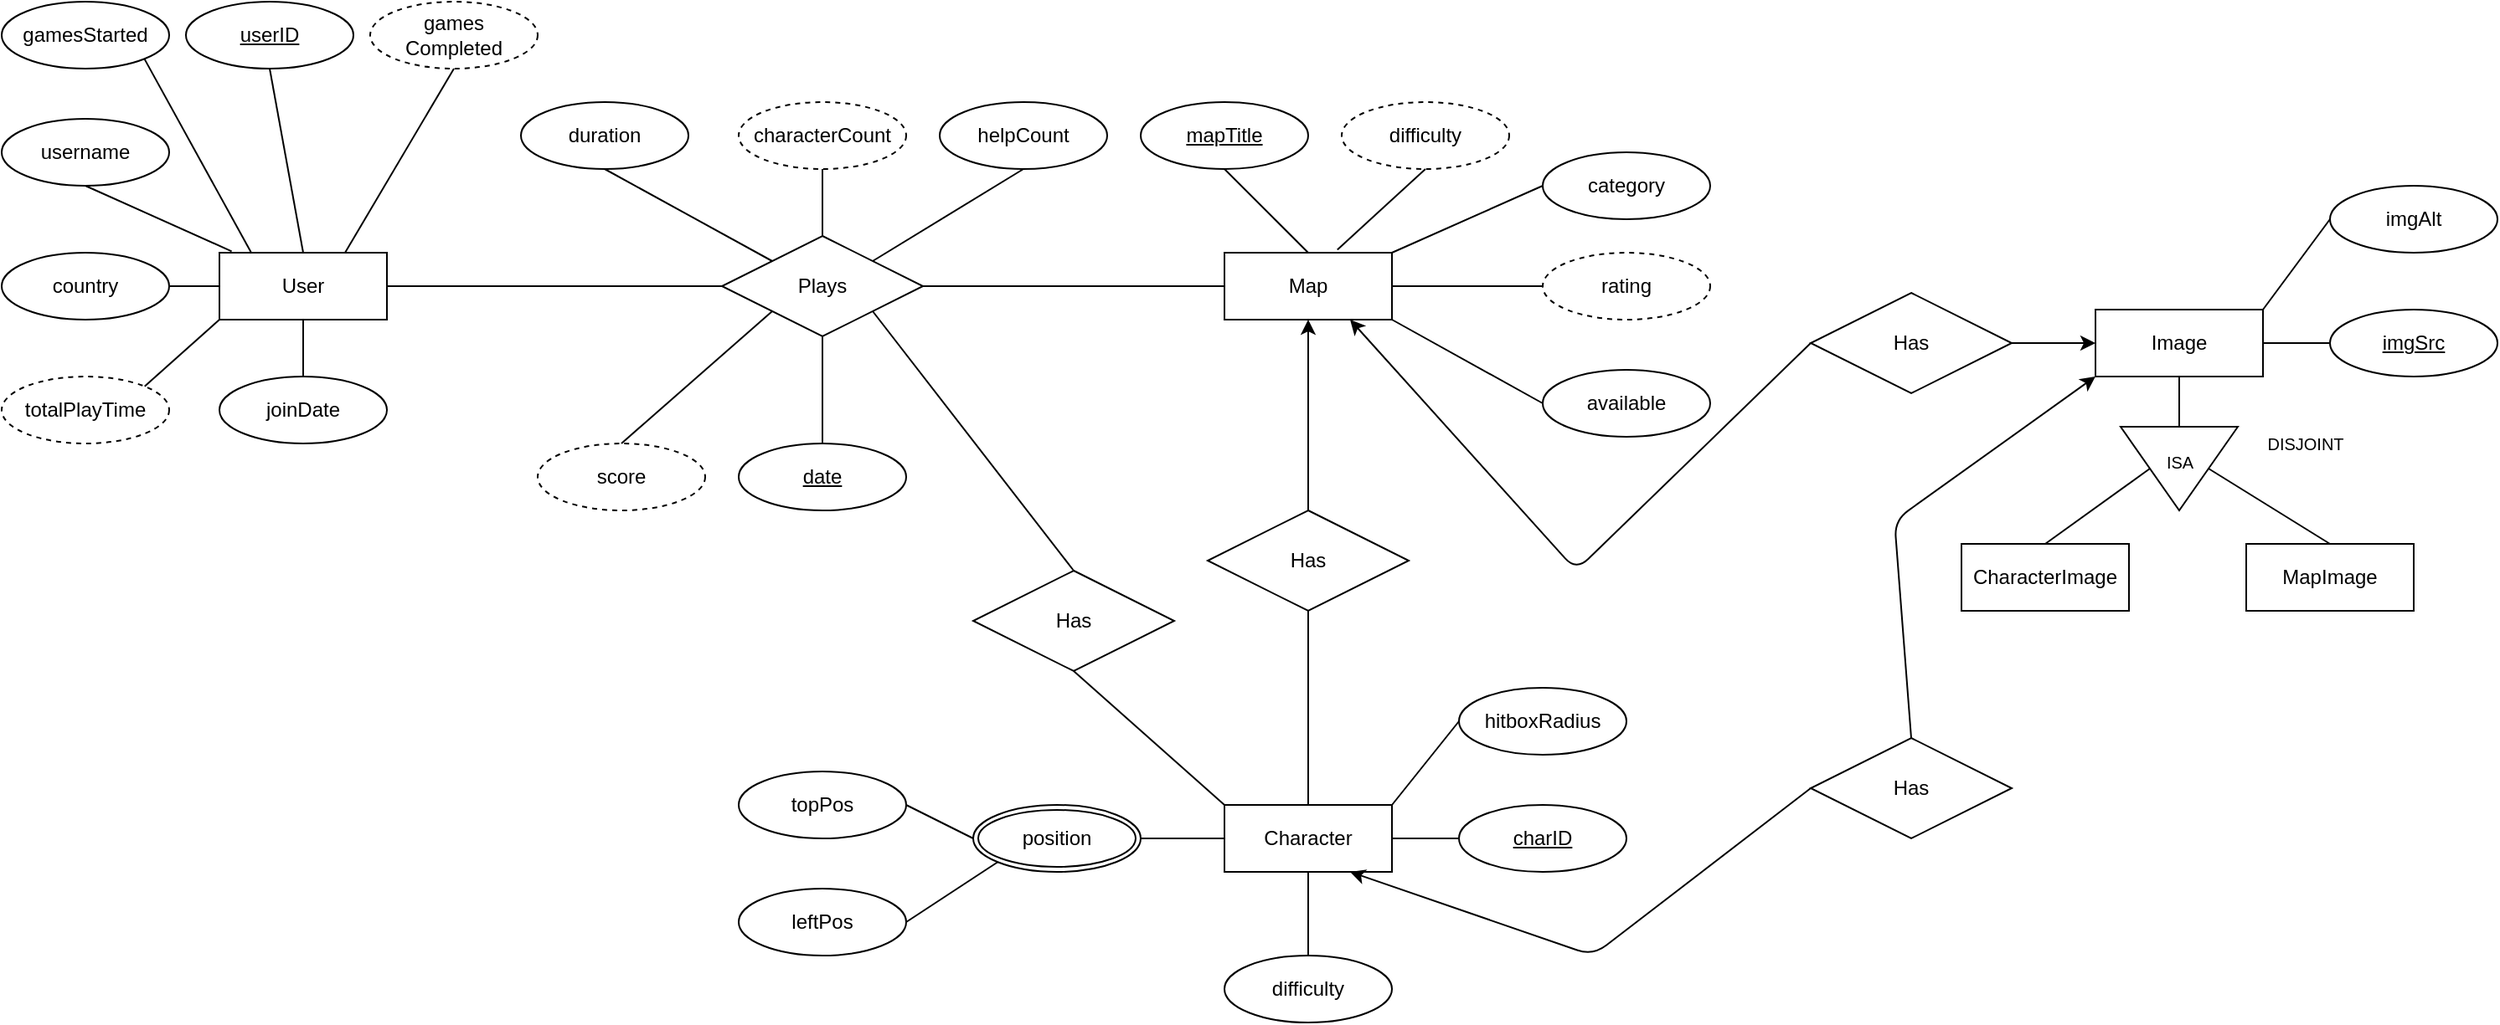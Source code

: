 <mxfile>
    <diagram id="AsM-yAR2kF_NrG1EiAPU" name="Page-1">
        <mxGraphModel dx="431" dy="331" grid="1" gridSize="10" guides="1" tooltips="1" connect="1" arrows="1" fold="1" page="1" pageScale="1" pageWidth="1169" pageHeight="827" math="0" shadow="0">
            <root>
                <mxCell id="0"/>
                <mxCell id="1" parent="0"/>
                <mxCell id="2" value="User" style="whiteSpace=wrap;html=1;align=center;" parent="1" vertex="1">
                    <mxGeometry x="160" y="300" width="100" height="40" as="geometry"/>
                </mxCell>
                <mxCell id="3" value="Map" style="whiteSpace=wrap;html=1;align=center;" parent="1" vertex="1">
                    <mxGeometry x="760" y="300" width="100" height="40" as="geometry"/>
                </mxCell>
                <mxCell id="4" value="&lt;u&gt;userID&lt;/u&gt;" style="ellipse;whiteSpace=wrap;html=1;align=center;" parent="1" vertex="1">
                    <mxGeometry x="140" y="150" width="100" height="40" as="geometry"/>
                </mxCell>
                <mxCell id="5" value="joinDate" style="ellipse;whiteSpace=wrap;html=1;align=center;" parent="1" vertex="1">
                    <mxGeometry x="160" y="374" width="100" height="40" as="geometry"/>
                </mxCell>
                <mxCell id="6" value="country" style="ellipse;whiteSpace=wrap;html=1;align=center;" parent="1" vertex="1">
                    <mxGeometry x="30" y="300" width="100" height="40" as="geometry"/>
                </mxCell>
                <mxCell id="8" value="Plays" style="shape=rhombus;perimeter=rhombusPerimeter;whiteSpace=wrap;html=1;align=center;" parent="1" vertex="1">
                    <mxGeometry x="460" y="290" width="120" height="60" as="geometry"/>
                </mxCell>
                <mxCell id="9" value="" style="endArrow=none;html=1;rounded=0;exitX=0;exitY=0.5;exitDx=0;exitDy=0;entryX=1;entryY=0.5;entryDx=0;entryDy=0;" parent="1" source="8" target="2" edge="1">
                    <mxGeometry relative="1" as="geometry">
                        <mxPoint x="722.5" y="351.5" as="sourcePoint"/>
                        <mxPoint x="550" y="290" as="targetPoint"/>
                    </mxGeometry>
                </mxCell>
                <mxCell id="10" value="" style="endArrow=none;html=1;rounded=0;exitX=0;exitY=0.5;exitDx=0;exitDy=0;entryX=1;entryY=0.5;entryDx=0;entryDy=0;" parent="1" source="3" target="8" edge="1">
                    <mxGeometry relative="1" as="geometry">
                        <mxPoint x="722.5" y="351.5" as="sourcePoint"/>
                        <mxPoint x="550" y="290" as="targetPoint"/>
                    </mxGeometry>
                </mxCell>
                <mxCell id="12" value="&lt;u&gt;date&lt;/u&gt;" style="ellipse;whiteSpace=wrap;html=1;align=center;" parent="1" vertex="1">
                    <mxGeometry x="470" y="414" width="100" height="40" as="geometry"/>
                </mxCell>
                <mxCell id="13" value="duration" style="ellipse;whiteSpace=wrap;html=1;align=center;" parent="1" vertex="1">
                    <mxGeometry x="340" y="210" width="100" height="40" as="geometry"/>
                </mxCell>
                <mxCell id="15" value="helpCount" style="ellipse;whiteSpace=wrap;html=1;align=center;" parent="1" vertex="1">
                    <mxGeometry x="590" y="210" width="100" height="40" as="geometry"/>
                </mxCell>
                <mxCell id="16" value="score" style="ellipse;whiteSpace=wrap;html=1;align=center;dashed=1;" parent="1" vertex="1">
                    <mxGeometry x="350" y="414" width="100" height="40" as="geometry"/>
                </mxCell>
                <mxCell id="17" value="&lt;u&gt;mapTitle&lt;/u&gt;" style="ellipse;whiteSpace=wrap;html=1;align=center;" parent="1" vertex="1">
                    <mxGeometry x="710" y="210" width="100" height="40" as="geometry"/>
                </mxCell>
                <mxCell id="18" value="" style="endArrow=none;html=1;rounded=0;exitX=0.5;exitY=0;exitDx=0;exitDy=0;entryX=0.5;entryY=1;entryDx=0;entryDy=0;" parent="1" source="3" target="17" edge="1">
                    <mxGeometry relative="1" as="geometry">
                        <mxPoint x="802.5" y="411.5" as="sourcePoint"/>
                        <mxPoint x="630" y="350" as="targetPoint"/>
                    </mxGeometry>
                </mxCell>
                <mxCell id="19" value="" style="endArrow=none;html=1;rounded=0;exitX=0.5;exitY=0;exitDx=0;exitDy=0;entryX=0.5;entryY=1;entryDx=0;entryDy=0;" parent="1" source="12" target="8" edge="1">
                    <mxGeometry relative="1" as="geometry">
                        <mxPoint x="732.5" y="421.5" as="sourcePoint"/>
                        <mxPoint x="560" y="360" as="targetPoint"/>
                    </mxGeometry>
                </mxCell>
                <mxCell id="20" value="" style="endArrow=none;html=1;rounded=0;exitX=0.5;exitY=1;exitDx=0;exitDy=0;entryX=0;entryY=0;entryDx=0;entryDy=0;" parent="1" source="13" target="8" edge="1">
                    <mxGeometry relative="1" as="geometry">
                        <mxPoint x="732.5" y="421.5" as="sourcePoint"/>
                        <mxPoint x="560" y="360" as="targetPoint"/>
                    </mxGeometry>
                </mxCell>
                <mxCell id="21" value="" style="endArrow=none;html=1;rounded=0;exitX=0.5;exitY=0;exitDx=0;exitDy=0;entryX=0;entryY=1;entryDx=0;entryDy=0;" parent="1" source="16" target="8" edge="1">
                    <mxGeometry relative="1" as="geometry">
                        <mxPoint x="732.5" y="421.5" as="sourcePoint"/>
                        <mxPoint x="560" y="360" as="targetPoint"/>
                    </mxGeometry>
                </mxCell>
                <mxCell id="22" value="" style="endArrow=none;html=1;rounded=0;exitX=1;exitY=0;exitDx=0;exitDy=0;entryX=0.5;entryY=1;entryDx=0;entryDy=0;" parent="1" source="8" target="15" edge="1">
                    <mxGeometry relative="1" as="geometry">
                        <mxPoint x="732.5" y="421.5" as="sourcePoint"/>
                        <mxPoint x="560" y="360" as="targetPoint"/>
                    </mxGeometry>
                </mxCell>
                <mxCell id="24" value="" style="endArrow=none;html=1;rounded=0;exitX=0.5;exitY=0;exitDx=0;exitDy=0;entryX=0.5;entryY=1;entryDx=0;entryDy=0;" parent="1" source="2" target="4" edge="1">
                    <mxGeometry relative="1" as="geometry">
                        <mxPoint x="472.5" y="351.5" as="sourcePoint"/>
                        <mxPoint x="300" y="290" as="targetPoint"/>
                    </mxGeometry>
                </mxCell>
                <mxCell id="25" value="" style="endArrow=none;html=1;rounded=0;exitX=0;exitY=0.5;exitDx=0;exitDy=0;entryX=1;entryY=0.5;entryDx=0;entryDy=0;" parent="1" source="2" target="6" edge="1">
                    <mxGeometry relative="1" as="geometry">
                        <mxPoint x="472.5" y="351.5" as="sourcePoint"/>
                        <mxPoint x="300" y="290" as="targetPoint"/>
                    </mxGeometry>
                </mxCell>
                <mxCell id="26" value="" style="endArrow=none;html=1;rounded=0;exitX=0.5;exitY=0;exitDx=0;exitDy=0;entryX=0.5;entryY=1;entryDx=0;entryDy=0;" parent="1" source="5" target="2" edge="1">
                    <mxGeometry relative="1" as="geometry">
                        <mxPoint x="472.5" y="351.5" as="sourcePoint"/>
                        <mxPoint x="300" y="290" as="targetPoint"/>
                    </mxGeometry>
                </mxCell>
                <mxCell id="27" value="username" style="ellipse;whiteSpace=wrap;html=1;align=center;" parent="1" vertex="1">
                    <mxGeometry x="30" y="220" width="100" height="40" as="geometry"/>
                </mxCell>
                <mxCell id="28" value="" style="endArrow=none;html=1;rounded=0;exitX=0.073;exitY=-0.021;exitDx=0;exitDy=0;entryX=0.5;entryY=1;entryDx=0;entryDy=0;exitPerimeter=0;" parent="1" source="2" target="27" edge="1">
                    <mxGeometry relative="1" as="geometry">
                        <mxPoint x="462.5" y="341.5" as="sourcePoint"/>
                        <mxPoint x="290" y="280" as="targetPoint"/>
                    </mxGeometry>
                </mxCell>
                <mxCell id="29" value="Character" style="whiteSpace=wrap;html=1;align=center;" parent="1" vertex="1">
                    <mxGeometry x="760" y="630" width="100" height="40" as="geometry"/>
                </mxCell>
                <mxCell id="34" style="edgeStyle=none;html=1;exitX=0.5;exitY=0;exitDx=0;exitDy=0;" parent="1" source="32" target="3" edge="1">
                    <mxGeometry relative="1" as="geometry"/>
                </mxCell>
                <mxCell id="32" value="Has" style="shape=rhombus;perimeter=rhombusPerimeter;whiteSpace=wrap;html=1;align=center;" parent="1" vertex="1">
                    <mxGeometry x="750" y="454" width="120" height="60" as="geometry"/>
                </mxCell>
                <mxCell id="35" value="" style="endArrow=none;html=1;rounded=0;exitX=0.5;exitY=1;exitDx=0;exitDy=0;entryX=0.5;entryY=0;entryDx=0;entryDy=0;" parent="1" source="32" target="29" edge="1">
                    <mxGeometry relative="1" as="geometry">
                        <mxPoint x="622.5" y="551.5" as="sourcePoint"/>
                        <mxPoint x="450" y="490" as="targetPoint"/>
                    </mxGeometry>
                </mxCell>
                <mxCell id="36" value="totalPlayTime" style="ellipse;whiteSpace=wrap;html=1;align=center;dashed=1;" parent="1" vertex="1">
                    <mxGeometry x="30" y="374" width="100" height="40" as="geometry"/>
                </mxCell>
                <mxCell id="38" value="" style="endArrow=none;html=1;rounded=0;exitX=0.192;exitY=0.009;exitDx=0;exitDy=0;entryX=1;entryY=1;entryDx=0;entryDy=0;exitPerimeter=0;" parent="1" source="2" edge="1">
                    <mxGeometry relative="1" as="geometry">
                        <mxPoint x="302.5" y="241.5" as="sourcePoint"/>
                        <mxPoint x="115.233" y="184.191" as="targetPoint"/>
                    </mxGeometry>
                </mxCell>
                <mxCell id="39" value="" style="endArrow=none;html=1;rounded=0;exitX=0;exitY=1;exitDx=0;exitDy=0;entryX=1;entryY=0;entryDx=0;entryDy=0;" parent="1" source="2" target="36" edge="1">
                    <mxGeometry relative="1" as="geometry">
                        <mxPoint x="302.5" y="241.5" as="sourcePoint"/>
                        <mxPoint x="130" y="180" as="targetPoint"/>
                    </mxGeometry>
                </mxCell>
                <mxCell id="40" value="games&lt;br&gt;Completed" style="ellipse;whiteSpace=wrap;html=1;align=center;dashed=1;" parent="1" vertex="1">
                    <mxGeometry x="250" y="150" width="100" height="40" as="geometry"/>
                </mxCell>
                <mxCell id="41" value="" style="endArrow=none;html=1;rounded=0;exitX=0.75;exitY=0;exitDx=0;exitDy=0;entryX=0.5;entryY=1;entryDx=0;entryDy=0;" parent="1" source="2" target="40" edge="1">
                    <mxGeometry relative="1" as="geometry">
                        <mxPoint x="422.5" y="331.5" as="sourcePoint"/>
                        <mxPoint x="250" y="270" as="targetPoint"/>
                    </mxGeometry>
                </mxCell>
                <mxCell id="42" value="difficulty" style="ellipse;whiteSpace=wrap;html=1;align=center;" parent="1" vertex="1">
                    <mxGeometry x="760" y="720" width="100" height="40" as="geometry"/>
                </mxCell>
                <mxCell id="43" value="" style="endArrow=none;html=1;rounded=0;exitX=0.5;exitY=0;exitDx=0;exitDy=0;entryX=0.5;entryY=1;entryDx=0;entryDy=0;" parent="1" source="42" target="29" edge="1">
                    <mxGeometry relative="1" as="geometry">
                        <mxPoint x="692.5" y="591.5" as="sourcePoint"/>
                        <mxPoint x="520" y="530" as="targetPoint"/>
                    </mxGeometry>
                </mxCell>
                <mxCell id="44" value="topPos" style="ellipse;whiteSpace=wrap;html=1;align=center;" parent="1" vertex="1">
                    <mxGeometry x="470" y="610" width="100" height="40" as="geometry"/>
                </mxCell>
                <mxCell id="45" value="position" style="ellipse;shape=doubleEllipse;margin=3;whiteSpace=wrap;html=1;align=center;" parent="1" vertex="1">
                    <mxGeometry x="610" y="630" width="100" height="40" as="geometry"/>
                </mxCell>
                <mxCell id="46" value="leftPos" style="ellipse;whiteSpace=wrap;html=1;align=center;" parent="1" vertex="1">
                    <mxGeometry x="470" y="680" width="100" height="40" as="geometry"/>
                </mxCell>
                <mxCell id="47" value="charID" style="ellipse;whiteSpace=wrap;html=1;align=center;fontStyle=4;" parent="1" vertex="1">
                    <mxGeometry x="900" y="630" width="100" height="40" as="geometry"/>
                </mxCell>
                <mxCell id="49" value="" style="endArrow=none;html=1;rounded=0;exitX=0;exitY=0.5;exitDx=0;exitDy=0;entryX=1;entryY=0.5;entryDx=0;entryDy=0;" parent="1" source="29" target="45" edge="1">
                    <mxGeometry relative="1" as="geometry">
                        <mxPoint x="832.5" y="591.5" as="sourcePoint"/>
                        <mxPoint x="660" y="530" as="targetPoint"/>
                    </mxGeometry>
                </mxCell>
                <mxCell id="50" value="" style="endArrow=none;html=1;rounded=0;exitX=0;exitY=0.5;exitDx=0;exitDy=0;entryX=1;entryY=0.5;entryDx=0;entryDy=0;" parent="1" source="45" target="44" edge="1">
                    <mxGeometry relative="1" as="geometry">
                        <mxPoint x="832.5" y="591.5" as="sourcePoint"/>
                        <mxPoint x="660" y="530" as="targetPoint"/>
                    </mxGeometry>
                </mxCell>
                <mxCell id="51" value="" style="endArrow=none;html=1;rounded=0;exitX=0;exitY=1;exitDx=0;exitDy=0;entryX=1;entryY=0.5;entryDx=0;entryDy=0;" parent="1" source="45" target="46" edge="1">
                    <mxGeometry relative="1" as="geometry">
                        <mxPoint x="832.5" y="591.5" as="sourcePoint"/>
                        <mxPoint x="660" y="530" as="targetPoint"/>
                    </mxGeometry>
                </mxCell>
                <mxCell id="52" value="" style="endArrow=none;html=1;rounded=0;exitX=0;exitY=0.5;exitDx=0;exitDy=0;" parent="1" source="47" target="29" edge="1">
                    <mxGeometry relative="1" as="geometry">
                        <mxPoint x="1052.5" y="651.5" as="sourcePoint"/>
                        <mxPoint x="880" y="590" as="targetPoint"/>
                    </mxGeometry>
                </mxCell>
                <mxCell id="58" value="characterCount" style="ellipse;whiteSpace=wrap;html=1;align=center;dashed=1;" parent="1" vertex="1">
                    <mxGeometry x="470" y="210" width="100" height="40" as="geometry"/>
                </mxCell>
                <mxCell id="60" value="" style="endArrow=none;html=1;rounded=0;exitX=0.5;exitY=1;exitDx=0;exitDy=0;entryX=0.5;entryY=0;entryDx=0;entryDy=0;" parent="1" source="58" target="8" edge="1">
                    <mxGeometry relative="1" as="geometry">
                        <mxPoint x="572.5" y="391.5" as="sourcePoint"/>
                        <mxPoint x="400" y="330" as="targetPoint"/>
                    </mxGeometry>
                </mxCell>
                <mxCell id="61" value="hitboxRadius" style="ellipse;whiteSpace=wrap;html=1;align=center;" parent="1" vertex="1">
                    <mxGeometry x="900" y="560" width="100" height="40" as="geometry"/>
                </mxCell>
                <mxCell id="62" value="" style="endArrow=none;html=1;rounded=0;exitX=1;exitY=0;exitDx=0;exitDy=0;entryX=0;entryY=0.5;entryDx=0;entryDy=0;" parent="1" source="29" target="61" edge="1">
                    <mxGeometry relative="1" as="geometry">
                        <mxPoint x="922.5" y="631.5" as="sourcePoint"/>
                        <mxPoint x="750" y="570" as="targetPoint"/>
                    </mxGeometry>
                </mxCell>
                <mxCell id="63" value="category" style="ellipse;whiteSpace=wrap;html=1;align=center;" parent="1" vertex="1">
                    <mxGeometry x="950" y="240" width="100" height="40" as="geometry"/>
                </mxCell>
                <mxCell id="65" value="rating" style="ellipse;whiteSpace=wrap;html=1;align=center;dashed=1;" parent="1" vertex="1">
                    <mxGeometry x="950" y="300" width="100" height="40" as="geometry"/>
                </mxCell>
                <mxCell id="66" value="available" style="ellipse;whiteSpace=wrap;html=1;align=center;" parent="1" vertex="1">
                    <mxGeometry x="950" y="370" width="100" height="40" as="geometry"/>
                </mxCell>
                <mxCell id="67" value="Has" style="shape=rhombus;perimeter=rhombusPerimeter;whiteSpace=wrap;html=1;align=center;" parent="1" vertex="1">
                    <mxGeometry x="610" y="490" width="120" height="60" as="geometry"/>
                </mxCell>
                <mxCell id="68" value="" style="endArrow=none;html=1;rounded=0;exitX=0;exitY=0;exitDx=0;exitDy=0;entryX=0.5;entryY=1;entryDx=0;entryDy=0;" parent="1" source="29" target="67" edge="1">
                    <mxGeometry relative="1" as="geometry">
                        <mxPoint x="752.5" y="501.5" as="sourcePoint"/>
                        <mxPoint x="580" y="440" as="targetPoint"/>
                    </mxGeometry>
                </mxCell>
                <mxCell id="69" value="" style="endArrow=none;html=1;rounded=0;exitX=0.5;exitY=0;exitDx=0;exitDy=0;entryX=1;entryY=1;entryDx=0;entryDy=0;" parent="1" source="67" target="8" edge="1">
                    <mxGeometry relative="1" as="geometry">
                        <mxPoint x="752.5" y="501.5" as="sourcePoint"/>
                        <mxPoint x="580" y="440" as="targetPoint"/>
                    </mxGeometry>
                </mxCell>
                <mxCell id="70" value="" style="endArrow=none;html=1;rounded=0;exitX=1;exitY=0;exitDx=0;exitDy=0;entryX=0;entryY=0.5;entryDx=0;entryDy=0;" parent="1" source="3" target="63" edge="1">
                    <mxGeometry relative="1" as="geometry">
                        <mxPoint x="942.5" y="571.5" as="sourcePoint"/>
                        <mxPoint x="770" y="510" as="targetPoint"/>
                    </mxGeometry>
                </mxCell>
                <mxCell id="71" value="" style="endArrow=none;html=1;rounded=0;exitX=0;exitY=0.5;exitDx=0;exitDy=0;entryX=1;entryY=0.5;entryDx=0;entryDy=0;" parent="1" source="65" target="3" edge="1">
                    <mxGeometry relative="1" as="geometry">
                        <mxPoint x="942.5" y="571.5" as="sourcePoint"/>
                        <mxPoint x="770" y="510" as="targetPoint"/>
                    </mxGeometry>
                </mxCell>
                <mxCell id="72" value="" style="endArrow=none;html=1;rounded=0;exitX=0;exitY=0.5;exitDx=0;exitDy=0;entryX=1;entryY=1;entryDx=0;entryDy=0;exitPerimeter=0;" parent="1" source="66" target="3" edge="1">
                    <mxGeometry relative="1" as="geometry">
                        <mxPoint x="942.5" y="571.5" as="sourcePoint"/>
                        <mxPoint x="770" y="510" as="targetPoint"/>
                    </mxGeometry>
                </mxCell>
                <mxCell id="73" value="Image" style="whiteSpace=wrap;html=1;align=center;" parent="1" vertex="1">
                    <mxGeometry x="1280" y="334" width="100" height="40" as="geometry"/>
                </mxCell>
                <mxCell id="74" value="" style="triangle;whiteSpace=wrap;html=1;rotation=90;" parent="1" vertex="1">
                    <mxGeometry x="1305" y="394" width="50" height="70" as="geometry"/>
                </mxCell>
                <mxCell id="75" value="&lt;font style=&quot;font-size: 10px;&quot;&gt;ISA&lt;/font&gt;" style="text;html=1;align=center;verticalAlign=middle;resizable=0;points=[];autosize=1;strokeColor=none;fillColor=none;imageWidth=17;imageHeight=17;" parent="1" vertex="1">
                    <mxGeometry x="1310" y="410" width="40" height="30" as="geometry"/>
                </mxCell>
                <mxCell id="76" value="CharacterImage" style="whiteSpace=wrap;html=1;align=center;" parent="1" vertex="1">
                    <mxGeometry x="1200" y="474" width="100" height="40" as="geometry"/>
                </mxCell>
                <mxCell id="77" value="MapImage" style="whiteSpace=wrap;html=1;align=center;" parent="1" vertex="1">
                    <mxGeometry x="1370" y="474" width="100" height="40" as="geometry"/>
                </mxCell>
                <mxCell id="78" value="&lt;u&gt;imgSrc&lt;/u&gt;" style="ellipse;whiteSpace=wrap;html=1;align=center;" parent="1" vertex="1">
                    <mxGeometry x="1420" y="334" width="100" height="40" as="geometry"/>
                </mxCell>
                <mxCell id="79" value="imgAlt" style="ellipse;whiteSpace=wrap;html=1;align=center;" parent="1" vertex="1">
                    <mxGeometry x="1420" y="260" width="100" height="40" as="geometry"/>
                </mxCell>
                <mxCell id="80" value="" style="endArrow=none;html=1;rounded=0;exitX=0;exitY=0.5;exitDx=0;exitDy=0;entryX=1;entryY=0;entryDx=0;entryDy=0;" parent="1" source="79" target="73" edge="1">
                    <mxGeometry relative="1" as="geometry">
                        <mxPoint x="1482.5" y="451.5" as="sourcePoint"/>
                        <mxPoint x="1310" y="390" as="targetPoint"/>
                    </mxGeometry>
                </mxCell>
                <mxCell id="81" value="" style="endArrow=none;html=1;rounded=0;exitX=0;exitY=0.5;exitDx=0;exitDy=0;entryX=1;entryY=0.5;entryDx=0;entryDy=0;" parent="1" source="78" target="73" edge="1">
                    <mxGeometry relative="1" as="geometry">
                        <mxPoint x="1482.5" y="451.5" as="sourcePoint"/>
                        <mxPoint x="1310" y="390" as="targetPoint"/>
                    </mxGeometry>
                </mxCell>
                <mxCell id="82" value="" style="endArrow=none;html=1;rounded=0;exitX=0.5;exitY=1;exitDx=0;exitDy=0;entryX=0.5;entryY=0;entryDx=0;entryDy=0;" parent="1" source="74" target="76" edge="1">
                    <mxGeometry relative="1" as="geometry">
                        <mxPoint x="1482.5" y="451.5" as="sourcePoint"/>
                        <mxPoint x="1310" y="390" as="targetPoint"/>
                    </mxGeometry>
                </mxCell>
                <mxCell id="83" value="" style="endArrow=none;html=1;rounded=0;exitX=0.5;exitY=0;exitDx=0;exitDy=0;entryX=0.5;entryY=0;entryDx=0;entryDy=0;" parent="1" source="77" target="74" edge="1">
                    <mxGeometry relative="1" as="geometry">
                        <mxPoint x="1482.5" y="451.5" as="sourcePoint"/>
                        <mxPoint x="1310" y="390" as="targetPoint"/>
                    </mxGeometry>
                </mxCell>
                <mxCell id="84" value="" style="endArrow=none;html=1;rounded=0;entryX=0.5;entryY=1;entryDx=0;entryDy=0;exitX=0;exitY=0.5;exitDx=0;exitDy=0;" parent="1" source="74" target="73" edge="1">
                    <mxGeometry relative="1" as="geometry">
                        <mxPoint x="1330" y="400" as="sourcePoint"/>
                        <mxPoint x="1160" y="370" as="targetPoint"/>
                    </mxGeometry>
                </mxCell>
                <mxCell id="86" value="DISJOINT" style="text;html=1;align=center;verticalAlign=middle;resizable=0;points=[];autosize=1;strokeColor=none;fillColor=none;fontSize=10;" parent="1" vertex="1">
                    <mxGeometry x="1370" y="399" width="70" height="30" as="geometry"/>
                </mxCell>
                <mxCell id="88" style="edgeStyle=none;html=1;exitX=0;exitY=0.5;exitDx=0;exitDy=0;entryX=0.75;entryY=1;entryDx=0;entryDy=0;fontSize=10;" parent="1" source="87" target="3" edge="1">
                    <mxGeometry relative="1" as="geometry">
                        <Array as="points">
                            <mxPoint x="970" y="490"/>
                        </Array>
                    </mxGeometry>
                </mxCell>
                <mxCell id="89" style="edgeStyle=none;html=1;exitX=1;exitY=0.5;exitDx=0;exitDy=0;entryX=0;entryY=0.5;entryDx=0;entryDy=0;fontSize=10;" parent="1" source="87" target="73" edge="1">
                    <mxGeometry relative="1" as="geometry"/>
                </mxCell>
                <mxCell id="87" value="Has" style="shape=rhombus;perimeter=rhombusPerimeter;whiteSpace=wrap;html=1;align=center;" parent="1" vertex="1">
                    <mxGeometry x="1110" y="324" width="120" height="60" as="geometry"/>
                </mxCell>
                <mxCell id="91" style="edgeStyle=none;html=1;exitX=0;exitY=0.5;exitDx=0;exitDy=0;entryX=0.75;entryY=1;entryDx=0;entryDy=0;fontSize=10;" parent="1" source="90" target="29" edge="1">
                    <mxGeometry relative="1" as="geometry">
                        <Array as="points">
                            <mxPoint x="980" y="720"/>
                        </Array>
                    </mxGeometry>
                </mxCell>
                <mxCell id="92" style="edgeStyle=none;html=1;exitX=0.5;exitY=0;exitDx=0;exitDy=0;entryX=0;entryY=1;entryDx=0;entryDy=0;fontSize=10;" parent="1" source="90" target="73" edge="1">
                    <mxGeometry relative="1" as="geometry">
                        <Array as="points">
                            <mxPoint x="1160" y="460"/>
                        </Array>
                    </mxGeometry>
                </mxCell>
                <mxCell id="90" value="Has" style="shape=rhombus;perimeter=rhombusPerimeter;whiteSpace=wrap;html=1;align=center;" parent="1" vertex="1">
                    <mxGeometry x="1110" y="590" width="120" height="60" as="geometry"/>
                </mxCell>
                <mxCell id="93" value="difficulty" style="ellipse;whiteSpace=wrap;html=1;align=center;dashed=1;" parent="1" vertex="1">
                    <mxGeometry x="830" y="210" width="100" height="40" as="geometry"/>
                </mxCell>
                <mxCell id="94" value="" style="endArrow=none;html=1;rounded=0;exitX=0.5;exitY=1;exitDx=0;exitDy=0;entryX=0.674;entryY=-0.045;entryDx=0;entryDy=0;fontSize=10;entryPerimeter=0;" parent="1" source="93" target="3" edge="1">
                    <mxGeometry relative="1" as="geometry">
                        <mxPoint x="1012.5" y="391.5" as="sourcePoint"/>
                        <mxPoint x="840" y="330" as="targetPoint"/>
                    </mxGeometry>
                </mxCell>
                <mxCell id="96" value="gamesStarted" style="ellipse;whiteSpace=wrap;html=1;align=center;" parent="1" vertex="1">
                    <mxGeometry x="30" y="150" width="100" height="40" as="geometry"/>
                </mxCell>
            </root>
        </mxGraphModel>
    </diagram>
</mxfile>